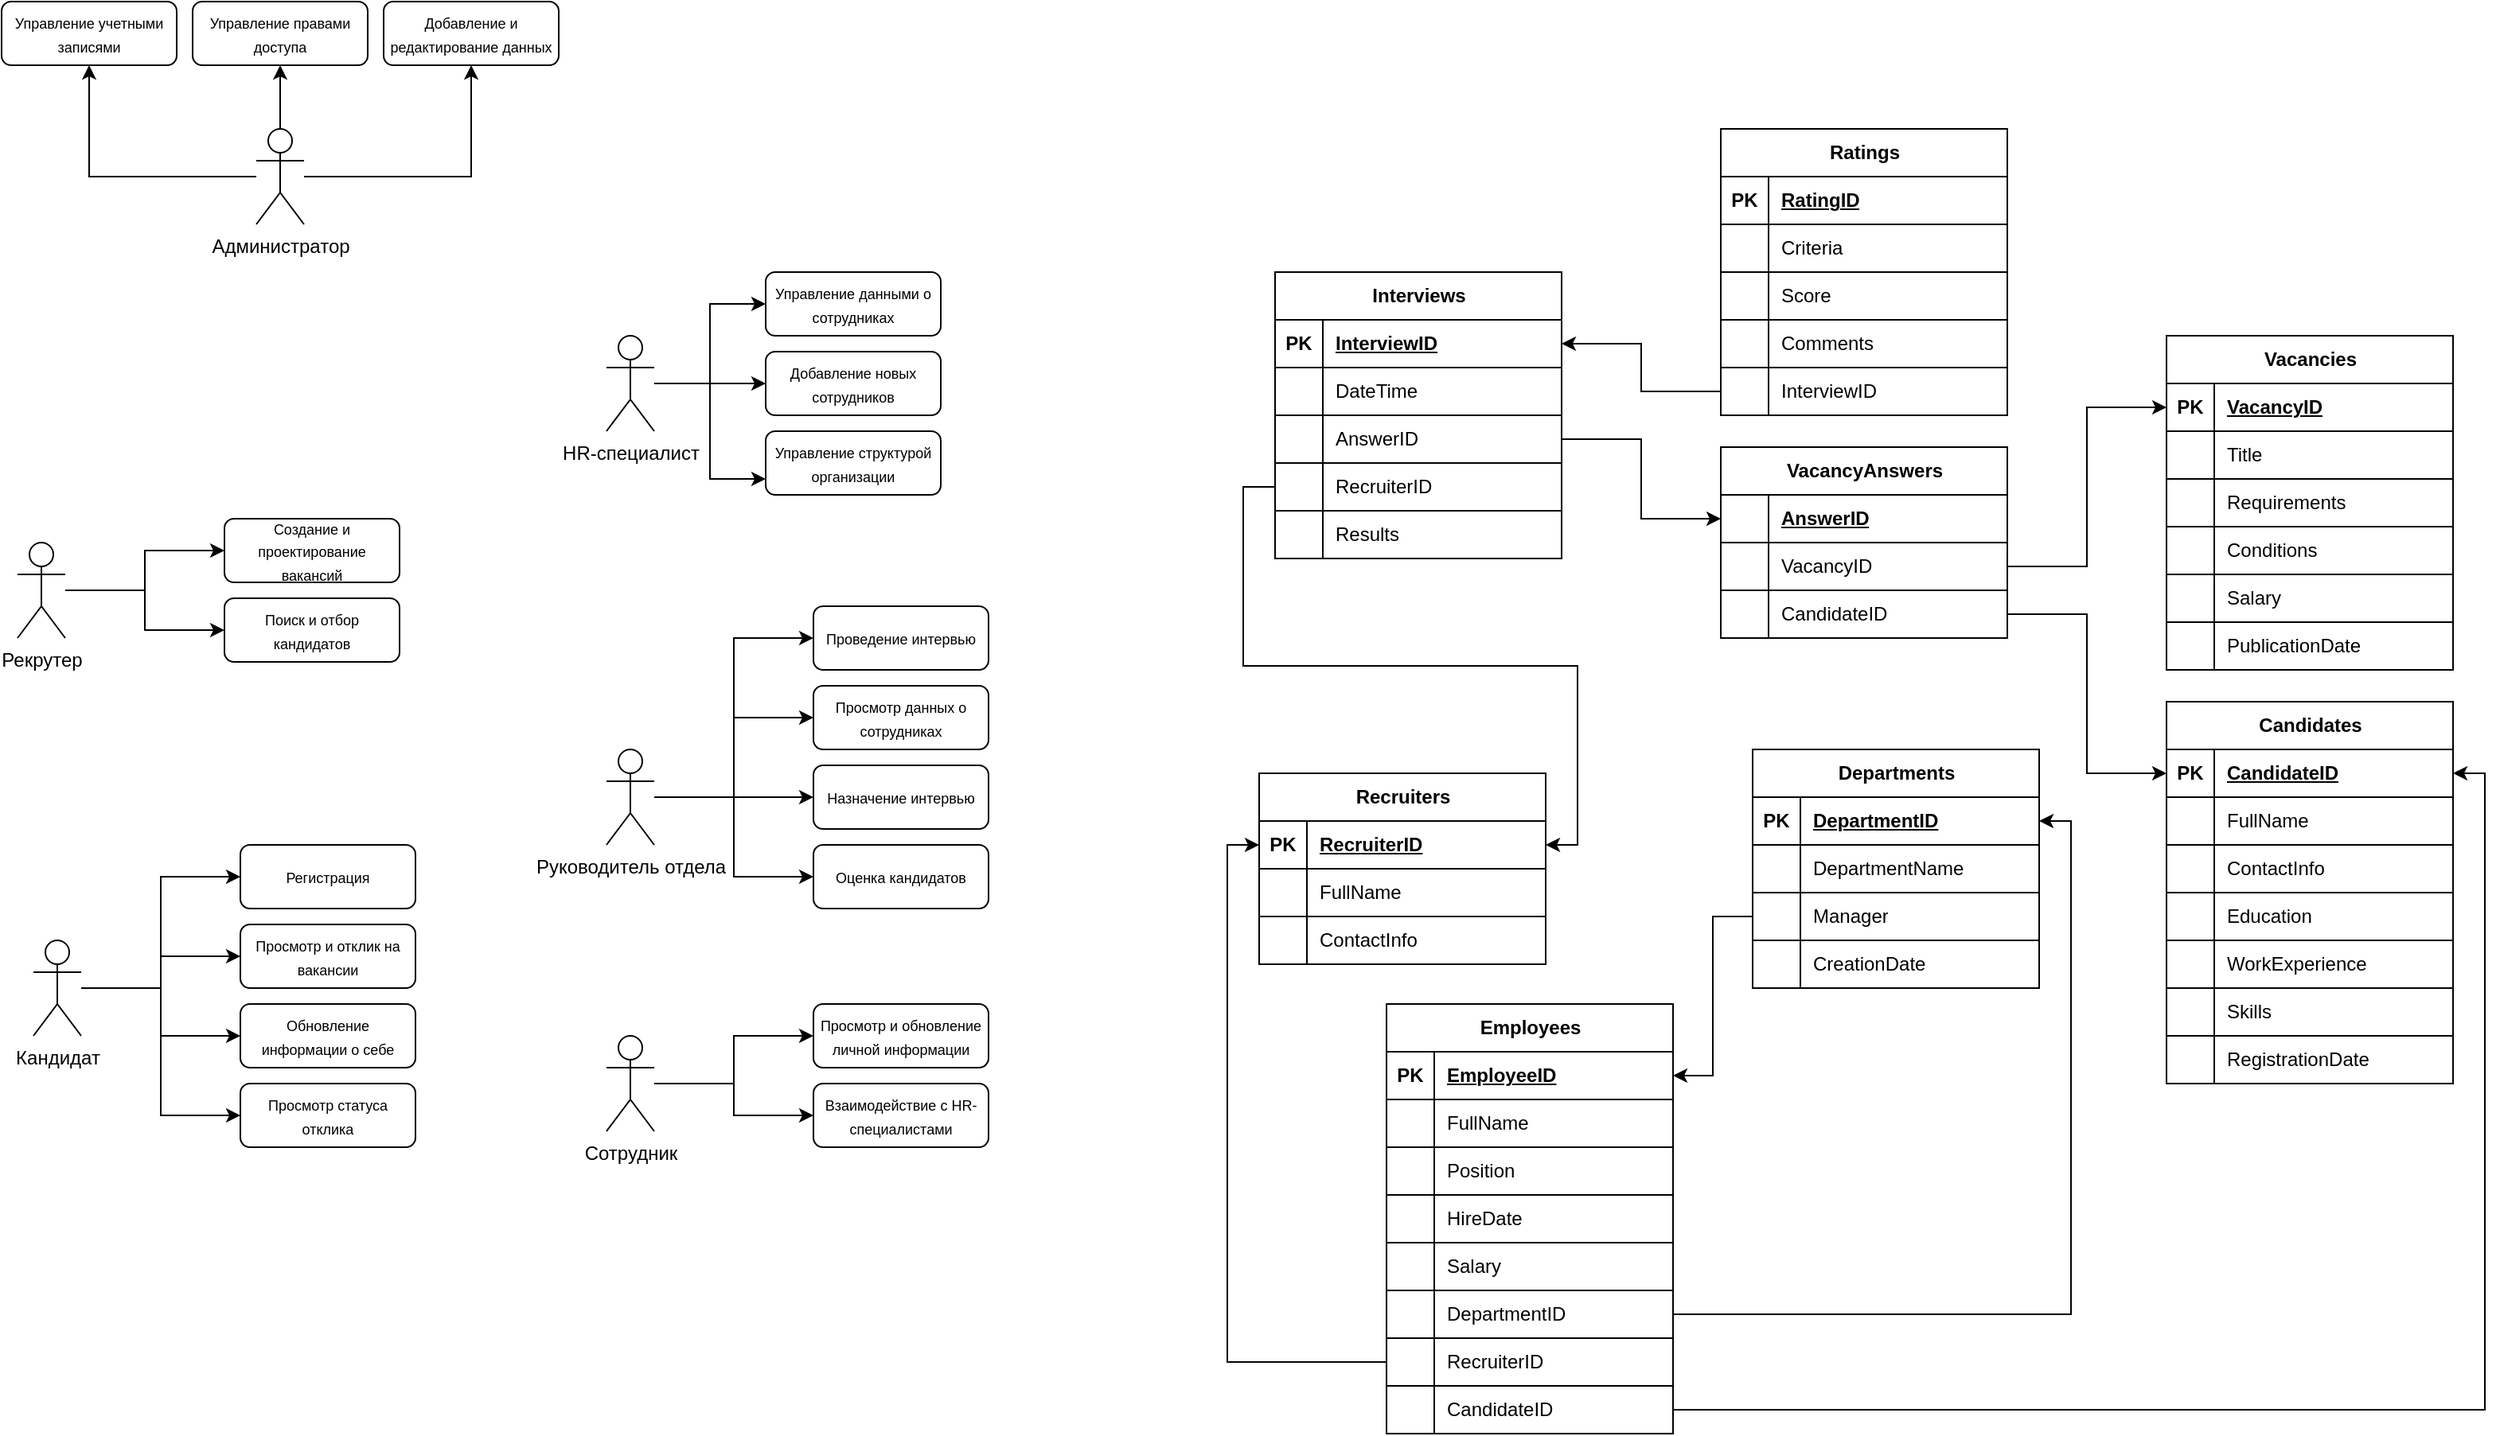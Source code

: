 <mxfile version="24.0.6" type="device">
  <diagram name="Страница — 1" id="c6N1uTCgqaRaTCJipBLY">
    <mxGraphModel dx="1272" dy="829" grid="1" gridSize="10" guides="1" tooltips="1" connect="1" arrows="1" fold="1" page="1" pageScale="1" pageWidth="827" pageHeight="1169" math="0" shadow="0">
      <root>
        <mxCell id="0" />
        <mxCell id="1" parent="0" />
        <mxCell id="n9dJwgggnHjphkqO6PLV-20" style="edgeStyle=orthogonalEdgeStyle;rounded=0;orthogonalLoop=1;jettySize=auto;html=1;entryX=0.5;entryY=1;entryDx=0;entryDy=0;" parent="1" source="n9dJwgggnHjphkqO6PLV-1" target="n9dJwgggnHjphkqO6PLV-4" edge="1">
          <mxGeometry relative="1" as="geometry" />
        </mxCell>
        <mxCell id="n9dJwgggnHjphkqO6PLV-21" style="edgeStyle=orthogonalEdgeStyle;rounded=0;orthogonalLoop=1;jettySize=auto;html=1;entryX=0.5;entryY=1;entryDx=0;entryDy=0;" parent="1" source="n9dJwgggnHjphkqO6PLV-1" target="n9dJwgggnHjphkqO6PLV-3" edge="1">
          <mxGeometry relative="1" as="geometry" />
        </mxCell>
        <mxCell id="n9dJwgggnHjphkqO6PLV-22" style="edgeStyle=orthogonalEdgeStyle;rounded=0;orthogonalLoop=1;jettySize=auto;html=1;entryX=0.5;entryY=1;entryDx=0;entryDy=0;" parent="1" source="n9dJwgggnHjphkqO6PLV-1" target="n9dJwgggnHjphkqO6PLV-2" edge="1">
          <mxGeometry relative="1" as="geometry" />
        </mxCell>
        <mxCell id="n9dJwgggnHjphkqO6PLV-1" value="Администратор" style="shape=umlActor;verticalLabelPosition=bottom;verticalAlign=top;html=1;outlineConnect=0;" parent="1" vertex="1">
          <mxGeometry x="240" y="130" width="30" height="60" as="geometry" />
        </mxCell>
        <mxCell id="n9dJwgggnHjphkqO6PLV-2" value="&lt;font style=&quot;font-size: 9px;&quot;&gt;Управление учетными записями&lt;/font&gt;" style="rounded=1;whiteSpace=wrap;html=1;" parent="1" vertex="1">
          <mxGeometry x="80" y="50" width="110" height="40" as="geometry" />
        </mxCell>
        <mxCell id="n9dJwgggnHjphkqO6PLV-3" value="&lt;font style=&quot;font-size: 9px;&quot;&gt;Управление правами доступа&lt;br&gt;&lt;/font&gt;" style="rounded=1;whiteSpace=wrap;html=1;" parent="1" vertex="1">
          <mxGeometry x="200" y="50" width="110" height="40" as="geometry" />
        </mxCell>
        <mxCell id="n9dJwgggnHjphkqO6PLV-4" value="&lt;font style=&quot;font-size: 9px;&quot;&gt;Добавление и редактирование данных&lt;br&gt;&lt;/font&gt;" style="rounded=1;whiteSpace=wrap;html=1;" parent="1" vertex="1">
          <mxGeometry x="320" y="50" width="110" height="40" as="geometry" />
        </mxCell>
        <mxCell id="n9dJwgggnHjphkqO6PLV-23" style="edgeStyle=orthogonalEdgeStyle;rounded=0;orthogonalLoop=1;jettySize=auto;html=1;entryX=0;entryY=0.5;entryDx=0;entryDy=0;" parent="1" source="n9dJwgggnHjphkqO6PLV-5" target="n9dJwgggnHjphkqO6PLV-6" edge="1">
          <mxGeometry relative="1" as="geometry" />
        </mxCell>
        <mxCell id="n9dJwgggnHjphkqO6PLV-24" style="edgeStyle=orthogonalEdgeStyle;rounded=0;orthogonalLoop=1;jettySize=auto;html=1;entryX=0;entryY=0.5;entryDx=0;entryDy=0;" parent="1" source="n9dJwgggnHjphkqO6PLV-5" target="n9dJwgggnHjphkqO6PLV-7" edge="1">
          <mxGeometry relative="1" as="geometry" />
        </mxCell>
        <mxCell id="n9dJwgggnHjphkqO6PLV-5" value="Рекрутер" style="shape=umlActor;verticalLabelPosition=bottom;verticalAlign=top;html=1;outlineConnect=0;" parent="1" vertex="1">
          <mxGeometry x="90" y="390" width="30" height="60" as="geometry" />
        </mxCell>
        <mxCell id="n9dJwgggnHjphkqO6PLV-6" value="&lt;font style=&quot;font-size: 9px;&quot;&gt;Создание и проектирование вакансий&lt;br&gt;&lt;/font&gt;" style="rounded=1;whiteSpace=wrap;html=1;" parent="1" vertex="1">
          <mxGeometry x="220" y="375" width="110" height="40" as="geometry" />
        </mxCell>
        <mxCell id="n9dJwgggnHjphkqO6PLV-7" value="&lt;font style=&quot;font-size: 9px;&quot;&gt;Поиск и отбор кандидатов&lt;br&gt;&lt;/font&gt;" style="rounded=1;whiteSpace=wrap;html=1;" parent="1" vertex="1">
          <mxGeometry x="220" y="425" width="110" height="40" as="geometry" />
        </mxCell>
        <mxCell id="n9dJwgggnHjphkqO6PLV-8" value="&lt;font style=&quot;font-size: 9px;&quot;&gt;Проведение интервью&lt;br&gt;&lt;/font&gt;" style="rounded=1;whiteSpace=wrap;html=1;" parent="1" vertex="1">
          <mxGeometry x="590" y="430" width="110" height="40" as="geometry" />
        </mxCell>
        <mxCell id="n9dJwgggnHjphkqO6PLV-28" style="edgeStyle=orthogonalEdgeStyle;rounded=0;orthogonalLoop=1;jettySize=auto;html=1;entryX=0;entryY=0.5;entryDx=0;entryDy=0;" parent="1" source="n9dJwgggnHjphkqO6PLV-10" target="n9dJwgggnHjphkqO6PLV-11" edge="1">
          <mxGeometry relative="1" as="geometry" />
        </mxCell>
        <mxCell id="n9dJwgggnHjphkqO6PLV-29" style="edgeStyle=orthogonalEdgeStyle;rounded=0;orthogonalLoop=1;jettySize=auto;html=1;entryX=0;entryY=0.5;entryDx=0;entryDy=0;" parent="1" source="n9dJwgggnHjphkqO6PLV-10" target="n9dJwgggnHjphkqO6PLV-12" edge="1">
          <mxGeometry relative="1" as="geometry" />
        </mxCell>
        <mxCell id="n9dJwgggnHjphkqO6PLV-30" style="edgeStyle=orthogonalEdgeStyle;rounded=0;orthogonalLoop=1;jettySize=auto;html=1;entryX=0;entryY=0.75;entryDx=0;entryDy=0;" parent="1" source="n9dJwgggnHjphkqO6PLV-10" target="n9dJwgggnHjphkqO6PLV-13" edge="1">
          <mxGeometry relative="1" as="geometry" />
        </mxCell>
        <mxCell id="n9dJwgggnHjphkqO6PLV-10" value="HR-специалист" style="shape=umlActor;verticalLabelPosition=bottom;verticalAlign=top;html=1;outlineConnect=0;" parent="1" vertex="1">
          <mxGeometry x="460" y="260" width="30" height="60" as="geometry" />
        </mxCell>
        <mxCell id="n9dJwgggnHjphkqO6PLV-11" value="&lt;font style=&quot;font-size: 9px;&quot;&gt;Управление данными о сотрудниках&lt;br&gt;&lt;/font&gt;" style="rounded=1;whiteSpace=wrap;html=1;" parent="1" vertex="1">
          <mxGeometry x="560" y="220" width="110" height="40" as="geometry" />
        </mxCell>
        <mxCell id="n9dJwgggnHjphkqO6PLV-12" value="&lt;font style=&quot;font-size: 9px;&quot;&gt;Добавление новых сотрудников&lt;br&gt;&lt;/font&gt;" style="rounded=1;whiteSpace=wrap;html=1;" parent="1" vertex="1">
          <mxGeometry x="560" y="270" width="110" height="40" as="geometry" />
        </mxCell>
        <mxCell id="n9dJwgggnHjphkqO6PLV-13" value="&lt;font style=&quot;font-size: 9px;&quot;&gt;Управление структурой организации&lt;br&gt;&lt;/font&gt;" style="rounded=1;whiteSpace=wrap;html=1;" parent="1" vertex="1">
          <mxGeometry x="560" y="320" width="110" height="40" as="geometry" />
        </mxCell>
        <mxCell id="n9dJwgggnHjphkqO6PLV-31" style="edgeStyle=orthogonalEdgeStyle;rounded=0;orthogonalLoop=1;jettySize=auto;html=1;entryX=0;entryY=0.5;entryDx=0;entryDy=0;" parent="1" source="n9dJwgggnHjphkqO6PLV-14" target="n9dJwgggnHjphkqO6PLV-15" edge="1">
          <mxGeometry relative="1" as="geometry" />
        </mxCell>
        <mxCell id="n9dJwgggnHjphkqO6PLV-32" style="edgeStyle=orthogonalEdgeStyle;rounded=0;orthogonalLoop=1;jettySize=auto;html=1;entryX=0;entryY=0.5;entryDx=0;entryDy=0;" parent="1" source="n9dJwgggnHjphkqO6PLV-14" target="n9dJwgggnHjphkqO6PLV-16" edge="1">
          <mxGeometry relative="1" as="geometry" />
        </mxCell>
        <mxCell id="n9dJwgggnHjphkqO6PLV-33" style="edgeStyle=orthogonalEdgeStyle;rounded=0;orthogonalLoop=1;jettySize=auto;html=1;entryX=0;entryY=0.5;entryDx=0;entryDy=0;" parent="1" source="n9dJwgggnHjphkqO6PLV-14" target="n9dJwgggnHjphkqO6PLV-17" edge="1">
          <mxGeometry relative="1" as="geometry" />
        </mxCell>
        <mxCell id="GIBGvZELgqB5rZEmT4jL-47" style="edgeStyle=orthogonalEdgeStyle;rounded=0;orthogonalLoop=1;jettySize=auto;html=1;entryX=0;entryY=0.5;entryDx=0;entryDy=0;" parent="1" source="n9dJwgggnHjphkqO6PLV-14" target="n9dJwgggnHjphkqO6PLV-8" edge="1">
          <mxGeometry relative="1" as="geometry" />
        </mxCell>
        <mxCell id="n9dJwgggnHjphkqO6PLV-14" value="Руководитель отдела" style="shape=umlActor;verticalLabelPosition=bottom;verticalAlign=top;html=1;outlineConnect=0;" parent="1" vertex="1">
          <mxGeometry x="460" y="520" width="30" height="60" as="geometry" />
        </mxCell>
        <mxCell id="n9dJwgggnHjphkqO6PLV-15" value="&lt;font style=&quot;font-size: 9px;&quot;&gt;Просмотр данных о сотрудниках&lt;br&gt;&lt;/font&gt;" style="rounded=1;whiteSpace=wrap;html=1;" parent="1" vertex="1">
          <mxGeometry x="590" y="480" width="110" height="40" as="geometry" />
        </mxCell>
        <mxCell id="n9dJwgggnHjphkqO6PLV-16" value="&lt;font style=&quot;font-size: 9px;&quot;&gt;Назначение интервью&lt;br&gt;&lt;/font&gt;" style="rounded=1;whiteSpace=wrap;html=1;" parent="1" vertex="1">
          <mxGeometry x="590" y="530" width="110" height="40" as="geometry" />
        </mxCell>
        <mxCell id="n9dJwgggnHjphkqO6PLV-17" value="&lt;font style=&quot;font-size: 9px;&quot;&gt;Оценка кандидатов&lt;br&gt;&lt;/font&gt;" style="rounded=1;whiteSpace=wrap;html=1;" parent="1" vertex="1">
          <mxGeometry x="590" y="580" width="110" height="40" as="geometry" />
        </mxCell>
        <mxCell id="n9dJwgggnHjphkqO6PLV-57" value="Candidates" style="shape=table;startSize=30;container=1;collapsible=1;childLayout=tableLayout;fixedRows=1;rowLines=1;fontStyle=1;align=center;resizeLast=1;html=1;" parent="1" vertex="1">
          <mxGeometry x="1440" y="490" width="180" height="240" as="geometry">
            <mxRectangle x="185" y="660" width="110" height="30" as="alternateBounds" />
          </mxGeometry>
        </mxCell>
        <mxCell id="n9dJwgggnHjphkqO6PLV-58" value="" style="shape=tableRow;horizontal=0;startSize=0;swimlaneHead=0;swimlaneBody=0;fillColor=none;collapsible=0;dropTarget=0;points=[[0,0.5],[1,0.5]];portConstraint=eastwest;top=0;left=0;right=0;bottom=1;" parent="n9dJwgggnHjphkqO6PLV-57" vertex="1">
          <mxGeometry y="30" width="180" height="30" as="geometry" />
        </mxCell>
        <mxCell id="n9dJwgggnHjphkqO6PLV-59" value="PK" style="shape=partialRectangle;connectable=0;fillColor=none;top=0;left=0;bottom=0;right=0;fontStyle=1;overflow=hidden;whiteSpace=wrap;html=1;" parent="n9dJwgggnHjphkqO6PLV-58" vertex="1">
          <mxGeometry width="30" height="30" as="geometry">
            <mxRectangle width="30" height="30" as="alternateBounds" />
          </mxGeometry>
        </mxCell>
        <mxCell id="n9dJwgggnHjphkqO6PLV-60" value="CandidateID" style="shape=partialRectangle;connectable=0;fillColor=none;top=0;left=0;bottom=0;right=0;align=left;spacingLeft=6;fontStyle=5;overflow=hidden;whiteSpace=wrap;html=1;" parent="n9dJwgggnHjphkqO6PLV-58" vertex="1">
          <mxGeometry x="30" width="150" height="30" as="geometry">
            <mxRectangle width="150" height="30" as="alternateBounds" />
          </mxGeometry>
        </mxCell>
        <mxCell id="n9dJwgggnHjphkqO6PLV-61" value="" style="shape=tableRow;horizontal=0;startSize=0;swimlaneHead=0;swimlaneBody=0;fillColor=none;collapsible=0;dropTarget=0;points=[[0,0.5],[1,0.5]];portConstraint=eastwest;top=0;left=0;right=0;bottom=0;" parent="n9dJwgggnHjphkqO6PLV-57" vertex="1">
          <mxGeometry y="60" width="180" height="30" as="geometry" />
        </mxCell>
        <mxCell id="n9dJwgggnHjphkqO6PLV-62" value="" style="shape=partialRectangle;connectable=0;fillColor=none;top=0;left=0;bottom=0;right=0;editable=1;overflow=hidden;whiteSpace=wrap;html=1;" parent="n9dJwgggnHjphkqO6PLV-61" vertex="1">
          <mxGeometry width="30" height="30" as="geometry">
            <mxRectangle width="30" height="30" as="alternateBounds" />
          </mxGeometry>
        </mxCell>
        <mxCell id="n9dJwgggnHjphkqO6PLV-63" value="FullName" style="shape=partialRectangle;connectable=0;fillColor=none;top=0;left=0;bottom=0;right=0;align=left;spacingLeft=6;overflow=hidden;whiteSpace=wrap;html=1;" parent="n9dJwgggnHjphkqO6PLV-61" vertex="1">
          <mxGeometry x="30" width="150" height="30" as="geometry">
            <mxRectangle width="150" height="30" as="alternateBounds" />
          </mxGeometry>
        </mxCell>
        <mxCell id="n9dJwgggnHjphkqO6PLV-64" value="" style="shape=tableRow;horizontal=0;startSize=0;swimlaneHead=0;swimlaneBody=0;fillColor=none;collapsible=0;dropTarget=0;points=[[0,0.5],[1,0.5]];portConstraint=eastwest;top=0;left=0;right=0;bottom=0;" parent="n9dJwgggnHjphkqO6PLV-57" vertex="1">
          <mxGeometry y="90" width="180" height="30" as="geometry" />
        </mxCell>
        <mxCell id="n9dJwgggnHjphkqO6PLV-65" value="" style="shape=partialRectangle;connectable=0;fillColor=none;top=0;left=0;bottom=0;right=0;editable=1;overflow=hidden;whiteSpace=wrap;html=1;" parent="n9dJwgggnHjphkqO6PLV-64" vertex="1">
          <mxGeometry width="30" height="30" as="geometry">
            <mxRectangle width="30" height="30" as="alternateBounds" />
          </mxGeometry>
        </mxCell>
        <mxCell id="n9dJwgggnHjphkqO6PLV-66" value="ContactInfo" style="shape=partialRectangle;connectable=0;fillColor=none;top=0;left=0;bottom=0;right=0;align=left;spacingLeft=6;overflow=hidden;whiteSpace=wrap;html=1;" parent="n9dJwgggnHjphkqO6PLV-64" vertex="1">
          <mxGeometry x="30" width="150" height="30" as="geometry">
            <mxRectangle width="150" height="30" as="alternateBounds" />
          </mxGeometry>
        </mxCell>
        <mxCell id="n9dJwgggnHjphkqO6PLV-67" value="" style="shape=tableRow;horizontal=0;startSize=0;swimlaneHead=0;swimlaneBody=0;fillColor=none;collapsible=0;dropTarget=0;points=[[0,0.5],[1,0.5]];portConstraint=eastwest;top=0;left=0;right=0;bottom=0;" parent="n9dJwgggnHjphkqO6PLV-57" vertex="1">
          <mxGeometry y="120" width="180" height="30" as="geometry" />
        </mxCell>
        <mxCell id="n9dJwgggnHjphkqO6PLV-68" value="" style="shape=partialRectangle;connectable=0;fillColor=none;top=0;left=0;bottom=0;right=0;editable=1;overflow=hidden;whiteSpace=wrap;html=1;" parent="n9dJwgggnHjphkqO6PLV-67" vertex="1">
          <mxGeometry width="30" height="30" as="geometry">
            <mxRectangle width="30" height="30" as="alternateBounds" />
          </mxGeometry>
        </mxCell>
        <mxCell id="n9dJwgggnHjphkqO6PLV-69" value="Education" style="shape=partialRectangle;connectable=0;fillColor=none;top=0;left=0;bottom=0;right=0;align=left;spacingLeft=6;overflow=hidden;whiteSpace=wrap;html=1;" parent="n9dJwgggnHjphkqO6PLV-67" vertex="1">
          <mxGeometry x="30" width="150" height="30" as="geometry">
            <mxRectangle width="150" height="30" as="alternateBounds" />
          </mxGeometry>
        </mxCell>
        <mxCell id="n9dJwgggnHjphkqO6PLV-70" value="" style="shape=tableRow;horizontal=0;startSize=0;swimlaneHead=0;swimlaneBody=0;fillColor=none;collapsible=0;dropTarget=0;points=[[0,0.5],[1,0.5]];portConstraint=eastwest;top=0;left=0;right=0;bottom=0;" parent="n9dJwgggnHjphkqO6PLV-57" vertex="1">
          <mxGeometry y="150" width="180" height="30" as="geometry" />
        </mxCell>
        <mxCell id="n9dJwgggnHjphkqO6PLV-71" value="" style="shape=partialRectangle;connectable=0;fillColor=none;top=0;left=0;bottom=0;right=0;editable=1;overflow=hidden;whiteSpace=wrap;html=1;" parent="n9dJwgggnHjphkqO6PLV-70" vertex="1">
          <mxGeometry width="30" height="30" as="geometry">
            <mxRectangle width="30" height="30" as="alternateBounds" />
          </mxGeometry>
        </mxCell>
        <mxCell id="n9dJwgggnHjphkqO6PLV-72" value="WorkExperience" style="shape=partialRectangle;connectable=0;fillColor=none;top=0;left=0;bottom=0;right=0;align=left;spacingLeft=6;overflow=hidden;whiteSpace=wrap;html=1;" parent="n9dJwgggnHjphkqO6PLV-70" vertex="1">
          <mxGeometry x="30" width="150" height="30" as="geometry">
            <mxRectangle width="150" height="30" as="alternateBounds" />
          </mxGeometry>
        </mxCell>
        <mxCell id="n9dJwgggnHjphkqO6PLV-204" value="" style="shape=tableRow;horizontal=0;startSize=0;swimlaneHead=0;swimlaneBody=0;fillColor=none;collapsible=0;dropTarget=0;points=[[0,0.5],[1,0.5]];portConstraint=eastwest;top=0;left=0;right=0;bottom=0;" parent="n9dJwgggnHjphkqO6PLV-57" vertex="1">
          <mxGeometry y="180" width="180" height="30" as="geometry" />
        </mxCell>
        <mxCell id="n9dJwgggnHjphkqO6PLV-205" value="" style="shape=partialRectangle;connectable=0;fillColor=none;top=0;left=0;bottom=0;right=0;editable=1;overflow=hidden;whiteSpace=wrap;html=1;" parent="n9dJwgggnHjphkqO6PLV-204" vertex="1">
          <mxGeometry width="30" height="30" as="geometry">
            <mxRectangle width="30" height="30" as="alternateBounds" />
          </mxGeometry>
        </mxCell>
        <mxCell id="n9dJwgggnHjphkqO6PLV-206" value="Skills" style="shape=partialRectangle;connectable=0;fillColor=none;top=0;left=0;bottom=0;right=0;align=left;spacingLeft=6;overflow=hidden;whiteSpace=wrap;html=1;" parent="n9dJwgggnHjphkqO6PLV-204" vertex="1">
          <mxGeometry x="30" width="150" height="30" as="geometry">
            <mxRectangle width="150" height="30" as="alternateBounds" />
          </mxGeometry>
        </mxCell>
        <mxCell id="n9dJwgggnHjphkqO6PLV-73" value="" style="shape=tableRow;horizontal=0;startSize=0;swimlaneHead=0;swimlaneBody=0;fillColor=none;collapsible=0;dropTarget=0;points=[[0,0.5],[1,0.5]];portConstraint=eastwest;top=0;left=0;right=0;bottom=0;" parent="n9dJwgggnHjphkqO6PLV-57" vertex="1">
          <mxGeometry y="210" width="180" height="30" as="geometry" />
        </mxCell>
        <mxCell id="n9dJwgggnHjphkqO6PLV-74" value="" style="shape=partialRectangle;connectable=0;fillColor=none;top=0;left=0;bottom=0;right=0;editable=1;overflow=hidden;whiteSpace=wrap;html=1;" parent="n9dJwgggnHjphkqO6PLV-73" vertex="1">
          <mxGeometry width="30" height="30" as="geometry">
            <mxRectangle width="30" height="30" as="alternateBounds" />
          </mxGeometry>
        </mxCell>
        <mxCell id="n9dJwgggnHjphkqO6PLV-75" value="RegistrationDate" style="shape=partialRectangle;connectable=0;fillColor=none;top=0;left=0;bottom=0;right=0;align=left;spacingLeft=6;overflow=hidden;whiteSpace=wrap;html=1;" parent="n9dJwgggnHjphkqO6PLV-73" vertex="1">
          <mxGeometry x="30" width="150" height="30" as="geometry">
            <mxRectangle width="150" height="30" as="alternateBounds" />
          </mxGeometry>
        </mxCell>
        <mxCell id="n9dJwgggnHjphkqO6PLV-82" value="Vacancies" style="shape=table;startSize=30;container=1;collapsible=1;childLayout=tableLayout;fixedRows=1;rowLines=1;fontStyle=1;align=center;resizeLast=1;html=1;" parent="1" vertex="1">
          <mxGeometry x="1440" y="260" width="180" height="210" as="geometry">
            <mxRectangle x="185" y="660" width="110" height="30" as="alternateBounds" />
          </mxGeometry>
        </mxCell>
        <mxCell id="n9dJwgggnHjphkqO6PLV-83" value="" style="shape=tableRow;horizontal=0;startSize=0;swimlaneHead=0;swimlaneBody=0;fillColor=none;collapsible=0;dropTarget=0;points=[[0,0.5],[1,0.5]];portConstraint=eastwest;top=0;left=0;right=0;bottom=1;" parent="n9dJwgggnHjphkqO6PLV-82" vertex="1">
          <mxGeometry y="30" width="180" height="30" as="geometry" />
        </mxCell>
        <mxCell id="n9dJwgggnHjphkqO6PLV-84" value="PK" style="shape=partialRectangle;connectable=0;fillColor=none;top=0;left=0;bottom=0;right=0;fontStyle=1;overflow=hidden;whiteSpace=wrap;html=1;" parent="n9dJwgggnHjphkqO6PLV-83" vertex="1">
          <mxGeometry width="30" height="30" as="geometry">
            <mxRectangle width="30" height="30" as="alternateBounds" />
          </mxGeometry>
        </mxCell>
        <mxCell id="n9dJwgggnHjphkqO6PLV-85" value="VacancyID" style="shape=partialRectangle;connectable=0;fillColor=none;top=0;left=0;bottom=0;right=0;align=left;spacingLeft=6;fontStyle=5;overflow=hidden;whiteSpace=wrap;html=1;" parent="n9dJwgggnHjphkqO6PLV-83" vertex="1">
          <mxGeometry x="30" width="150" height="30" as="geometry">
            <mxRectangle width="150" height="30" as="alternateBounds" />
          </mxGeometry>
        </mxCell>
        <mxCell id="n9dJwgggnHjphkqO6PLV-86" value="" style="shape=tableRow;horizontal=0;startSize=0;swimlaneHead=0;swimlaneBody=0;fillColor=none;collapsible=0;dropTarget=0;points=[[0,0.5],[1,0.5]];portConstraint=eastwest;top=0;left=0;right=0;bottom=0;" parent="n9dJwgggnHjphkqO6PLV-82" vertex="1">
          <mxGeometry y="60" width="180" height="30" as="geometry" />
        </mxCell>
        <mxCell id="n9dJwgggnHjphkqO6PLV-87" value="" style="shape=partialRectangle;connectable=0;fillColor=none;top=0;left=0;bottom=0;right=0;editable=1;overflow=hidden;whiteSpace=wrap;html=1;" parent="n9dJwgggnHjphkqO6PLV-86" vertex="1">
          <mxGeometry width="30" height="30" as="geometry">
            <mxRectangle width="30" height="30" as="alternateBounds" />
          </mxGeometry>
        </mxCell>
        <mxCell id="n9dJwgggnHjphkqO6PLV-88" value="Title" style="shape=partialRectangle;connectable=0;fillColor=none;top=0;left=0;bottom=0;right=0;align=left;spacingLeft=6;overflow=hidden;whiteSpace=wrap;html=1;" parent="n9dJwgggnHjphkqO6PLV-86" vertex="1">
          <mxGeometry x="30" width="150" height="30" as="geometry">
            <mxRectangle width="150" height="30" as="alternateBounds" />
          </mxGeometry>
        </mxCell>
        <mxCell id="n9dJwgggnHjphkqO6PLV-89" value="" style="shape=tableRow;horizontal=0;startSize=0;swimlaneHead=0;swimlaneBody=0;fillColor=none;collapsible=0;dropTarget=0;points=[[0,0.5],[1,0.5]];portConstraint=eastwest;top=0;left=0;right=0;bottom=0;" parent="n9dJwgggnHjphkqO6PLV-82" vertex="1">
          <mxGeometry y="90" width="180" height="30" as="geometry" />
        </mxCell>
        <mxCell id="n9dJwgggnHjphkqO6PLV-90" value="" style="shape=partialRectangle;connectable=0;fillColor=none;top=0;left=0;bottom=0;right=0;editable=1;overflow=hidden;whiteSpace=wrap;html=1;" parent="n9dJwgggnHjphkqO6PLV-89" vertex="1">
          <mxGeometry width="30" height="30" as="geometry">
            <mxRectangle width="30" height="30" as="alternateBounds" />
          </mxGeometry>
        </mxCell>
        <mxCell id="n9dJwgggnHjphkqO6PLV-91" value="Requirements" style="shape=partialRectangle;connectable=0;fillColor=none;top=0;left=0;bottom=0;right=0;align=left;spacingLeft=6;overflow=hidden;whiteSpace=wrap;html=1;" parent="n9dJwgggnHjphkqO6PLV-89" vertex="1">
          <mxGeometry x="30" width="150" height="30" as="geometry">
            <mxRectangle width="150" height="30" as="alternateBounds" />
          </mxGeometry>
        </mxCell>
        <mxCell id="n9dJwgggnHjphkqO6PLV-92" value="" style="shape=tableRow;horizontal=0;startSize=0;swimlaneHead=0;swimlaneBody=0;fillColor=none;collapsible=0;dropTarget=0;points=[[0,0.5],[1,0.5]];portConstraint=eastwest;top=0;left=0;right=0;bottom=0;" parent="n9dJwgggnHjphkqO6PLV-82" vertex="1">
          <mxGeometry y="120" width="180" height="30" as="geometry" />
        </mxCell>
        <mxCell id="n9dJwgggnHjphkqO6PLV-93" value="" style="shape=partialRectangle;connectable=0;fillColor=none;top=0;left=0;bottom=0;right=0;editable=1;overflow=hidden;whiteSpace=wrap;html=1;" parent="n9dJwgggnHjphkqO6PLV-92" vertex="1">
          <mxGeometry width="30" height="30" as="geometry">
            <mxRectangle width="30" height="30" as="alternateBounds" />
          </mxGeometry>
        </mxCell>
        <mxCell id="n9dJwgggnHjphkqO6PLV-94" value="Conditions" style="shape=partialRectangle;connectable=0;fillColor=none;top=0;left=0;bottom=0;right=0;align=left;spacingLeft=6;overflow=hidden;whiteSpace=wrap;html=1;" parent="n9dJwgggnHjphkqO6PLV-92" vertex="1">
          <mxGeometry x="30" width="150" height="30" as="geometry">
            <mxRectangle width="150" height="30" as="alternateBounds" />
          </mxGeometry>
        </mxCell>
        <mxCell id="n9dJwgggnHjphkqO6PLV-95" value="" style="shape=tableRow;horizontal=0;startSize=0;swimlaneHead=0;swimlaneBody=0;fillColor=none;collapsible=0;dropTarget=0;points=[[0,0.5],[1,0.5]];portConstraint=eastwest;top=0;left=0;right=0;bottom=0;" parent="n9dJwgggnHjphkqO6PLV-82" vertex="1">
          <mxGeometry y="150" width="180" height="30" as="geometry" />
        </mxCell>
        <mxCell id="n9dJwgggnHjphkqO6PLV-96" value="" style="shape=partialRectangle;connectable=0;fillColor=none;top=0;left=0;bottom=0;right=0;editable=1;overflow=hidden;whiteSpace=wrap;html=1;" parent="n9dJwgggnHjphkqO6PLV-95" vertex="1">
          <mxGeometry width="30" height="30" as="geometry">
            <mxRectangle width="30" height="30" as="alternateBounds" />
          </mxGeometry>
        </mxCell>
        <mxCell id="n9dJwgggnHjphkqO6PLV-97" value="Salary" style="shape=partialRectangle;connectable=0;fillColor=none;top=0;left=0;bottom=0;right=0;align=left;spacingLeft=6;overflow=hidden;whiteSpace=wrap;html=1;" parent="n9dJwgggnHjphkqO6PLV-95" vertex="1">
          <mxGeometry x="30" width="150" height="30" as="geometry">
            <mxRectangle width="150" height="30" as="alternateBounds" />
          </mxGeometry>
        </mxCell>
        <mxCell id="n9dJwgggnHjphkqO6PLV-98" value="" style="shape=tableRow;horizontal=0;startSize=0;swimlaneHead=0;swimlaneBody=0;fillColor=none;collapsible=0;dropTarget=0;points=[[0,0.5],[1,0.5]];portConstraint=eastwest;top=0;left=0;right=0;bottom=0;" parent="n9dJwgggnHjphkqO6PLV-82" vertex="1">
          <mxGeometry y="180" width="180" height="30" as="geometry" />
        </mxCell>
        <mxCell id="n9dJwgggnHjphkqO6PLV-99" value="" style="shape=partialRectangle;connectable=0;fillColor=none;top=0;left=0;bottom=0;right=0;editable=1;overflow=hidden;whiteSpace=wrap;html=1;" parent="n9dJwgggnHjphkqO6PLV-98" vertex="1">
          <mxGeometry width="30" height="30" as="geometry">
            <mxRectangle width="30" height="30" as="alternateBounds" />
          </mxGeometry>
        </mxCell>
        <mxCell id="n9dJwgggnHjphkqO6PLV-100" value="PublicationDate" style="shape=partialRectangle;connectable=0;fillColor=none;top=0;left=0;bottom=0;right=0;align=left;spacingLeft=6;overflow=hidden;whiteSpace=wrap;html=1;" parent="n9dJwgggnHjphkqO6PLV-98" vertex="1">
          <mxGeometry x="30" width="150" height="30" as="geometry">
            <mxRectangle width="150" height="30" as="alternateBounds" />
          </mxGeometry>
        </mxCell>
        <mxCell id="n9dJwgggnHjphkqO6PLV-101" value="Employees" style="shape=table;startSize=30;container=1;collapsible=1;childLayout=tableLayout;fixedRows=1;rowLines=1;fontStyle=1;align=center;resizeLast=1;html=1;" parent="1" vertex="1">
          <mxGeometry x="950" y="680" width="180" height="270" as="geometry">
            <mxRectangle x="185" y="660" width="110" height="30" as="alternateBounds" />
          </mxGeometry>
        </mxCell>
        <mxCell id="n9dJwgggnHjphkqO6PLV-102" value="" style="shape=tableRow;horizontal=0;startSize=0;swimlaneHead=0;swimlaneBody=0;fillColor=none;collapsible=0;dropTarget=0;points=[[0,0.5],[1,0.5]];portConstraint=eastwest;top=0;left=0;right=0;bottom=1;" parent="n9dJwgggnHjphkqO6PLV-101" vertex="1">
          <mxGeometry y="30" width="180" height="30" as="geometry" />
        </mxCell>
        <mxCell id="n9dJwgggnHjphkqO6PLV-103" value="PK" style="shape=partialRectangle;connectable=0;fillColor=none;top=0;left=0;bottom=0;right=0;fontStyle=1;overflow=hidden;whiteSpace=wrap;html=1;" parent="n9dJwgggnHjphkqO6PLV-102" vertex="1">
          <mxGeometry width="30" height="30" as="geometry">
            <mxRectangle width="30" height="30" as="alternateBounds" />
          </mxGeometry>
        </mxCell>
        <mxCell id="n9dJwgggnHjphkqO6PLV-104" value="EmployeeID" style="shape=partialRectangle;connectable=0;fillColor=none;top=0;left=0;bottom=0;right=0;align=left;spacingLeft=6;fontStyle=5;overflow=hidden;whiteSpace=wrap;html=1;" parent="n9dJwgggnHjphkqO6PLV-102" vertex="1">
          <mxGeometry x="30" width="150" height="30" as="geometry">
            <mxRectangle width="150" height="30" as="alternateBounds" />
          </mxGeometry>
        </mxCell>
        <mxCell id="n9dJwgggnHjphkqO6PLV-105" value="" style="shape=tableRow;horizontal=0;startSize=0;swimlaneHead=0;swimlaneBody=0;fillColor=none;collapsible=0;dropTarget=0;points=[[0,0.5],[1,0.5]];portConstraint=eastwest;top=0;left=0;right=0;bottom=0;" parent="n9dJwgggnHjphkqO6PLV-101" vertex="1">
          <mxGeometry y="60" width="180" height="30" as="geometry" />
        </mxCell>
        <mxCell id="n9dJwgggnHjphkqO6PLV-106" value="" style="shape=partialRectangle;connectable=0;fillColor=none;top=0;left=0;bottom=0;right=0;editable=1;overflow=hidden;whiteSpace=wrap;html=1;" parent="n9dJwgggnHjphkqO6PLV-105" vertex="1">
          <mxGeometry width="30" height="30" as="geometry">
            <mxRectangle width="30" height="30" as="alternateBounds" />
          </mxGeometry>
        </mxCell>
        <mxCell id="n9dJwgggnHjphkqO6PLV-107" value="FullName" style="shape=partialRectangle;connectable=0;fillColor=none;top=0;left=0;bottom=0;right=0;align=left;spacingLeft=6;overflow=hidden;whiteSpace=wrap;html=1;" parent="n9dJwgggnHjphkqO6PLV-105" vertex="1">
          <mxGeometry x="30" width="150" height="30" as="geometry">
            <mxRectangle width="150" height="30" as="alternateBounds" />
          </mxGeometry>
        </mxCell>
        <mxCell id="n9dJwgggnHjphkqO6PLV-108" value="" style="shape=tableRow;horizontal=0;startSize=0;swimlaneHead=0;swimlaneBody=0;fillColor=none;collapsible=0;dropTarget=0;points=[[0,0.5],[1,0.5]];portConstraint=eastwest;top=0;left=0;right=0;bottom=0;" parent="n9dJwgggnHjphkqO6PLV-101" vertex="1">
          <mxGeometry y="90" width="180" height="30" as="geometry" />
        </mxCell>
        <mxCell id="n9dJwgggnHjphkqO6PLV-109" value="" style="shape=partialRectangle;connectable=0;fillColor=none;top=0;left=0;bottom=0;right=0;editable=1;overflow=hidden;whiteSpace=wrap;html=1;" parent="n9dJwgggnHjphkqO6PLV-108" vertex="1">
          <mxGeometry width="30" height="30" as="geometry">
            <mxRectangle width="30" height="30" as="alternateBounds" />
          </mxGeometry>
        </mxCell>
        <mxCell id="n9dJwgggnHjphkqO6PLV-110" value="Position" style="shape=partialRectangle;connectable=0;fillColor=none;top=0;left=0;bottom=0;right=0;align=left;spacingLeft=6;overflow=hidden;whiteSpace=wrap;html=1;" parent="n9dJwgggnHjphkqO6PLV-108" vertex="1">
          <mxGeometry x="30" width="150" height="30" as="geometry">
            <mxRectangle width="150" height="30" as="alternateBounds" />
          </mxGeometry>
        </mxCell>
        <mxCell id="n9dJwgggnHjphkqO6PLV-111" value="" style="shape=tableRow;horizontal=0;startSize=0;swimlaneHead=0;swimlaneBody=0;fillColor=none;collapsible=0;dropTarget=0;points=[[0,0.5],[1,0.5]];portConstraint=eastwest;top=0;left=0;right=0;bottom=0;" parent="n9dJwgggnHjphkqO6PLV-101" vertex="1">
          <mxGeometry y="120" width="180" height="30" as="geometry" />
        </mxCell>
        <mxCell id="n9dJwgggnHjphkqO6PLV-112" value="" style="shape=partialRectangle;connectable=0;fillColor=none;top=0;left=0;bottom=0;right=0;editable=1;overflow=hidden;whiteSpace=wrap;html=1;" parent="n9dJwgggnHjphkqO6PLV-111" vertex="1">
          <mxGeometry width="30" height="30" as="geometry">
            <mxRectangle width="30" height="30" as="alternateBounds" />
          </mxGeometry>
        </mxCell>
        <mxCell id="n9dJwgggnHjphkqO6PLV-113" value="HireDate" style="shape=partialRectangle;connectable=0;fillColor=none;top=0;left=0;bottom=0;right=0;align=left;spacingLeft=6;overflow=hidden;whiteSpace=wrap;html=1;" parent="n9dJwgggnHjphkqO6PLV-111" vertex="1">
          <mxGeometry x="30" width="150" height="30" as="geometry">
            <mxRectangle width="150" height="30" as="alternateBounds" />
          </mxGeometry>
        </mxCell>
        <mxCell id="n9dJwgggnHjphkqO6PLV-114" value="" style="shape=tableRow;horizontal=0;startSize=0;swimlaneHead=0;swimlaneBody=0;fillColor=none;collapsible=0;dropTarget=0;points=[[0,0.5],[1,0.5]];portConstraint=eastwest;top=0;left=0;right=0;bottom=0;" parent="n9dJwgggnHjphkqO6PLV-101" vertex="1">
          <mxGeometry y="150" width="180" height="30" as="geometry" />
        </mxCell>
        <mxCell id="n9dJwgggnHjphkqO6PLV-115" value="" style="shape=partialRectangle;connectable=0;fillColor=none;top=0;left=0;bottom=0;right=0;editable=1;overflow=hidden;whiteSpace=wrap;html=1;" parent="n9dJwgggnHjphkqO6PLV-114" vertex="1">
          <mxGeometry width="30" height="30" as="geometry">
            <mxRectangle width="30" height="30" as="alternateBounds" />
          </mxGeometry>
        </mxCell>
        <mxCell id="n9dJwgggnHjphkqO6PLV-116" value="Salary" style="shape=partialRectangle;connectable=0;fillColor=none;top=0;left=0;bottom=0;right=0;align=left;spacingLeft=6;overflow=hidden;whiteSpace=wrap;html=1;" parent="n9dJwgggnHjphkqO6PLV-114" vertex="1">
          <mxGeometry x="30" width="150" height="30" as="geometry">
            <mxRectangle width="150" height="30" as="alternateBounds" />
          </mxGeometry>
        </mxCell>
        <mxCell id="n9dJwgggnHjphkqO6PLV-117" value="" style="shape=tableRow;horizontal=0;startSize=0;swimlaneHead=0;swimlaneBody=0;fillColor=none;collapsible=0;dropTarget=0;points=[[0,0.5],[1,0.5]];portConstraint=eastwest;top=0;left=0;right=0;bottom=0;" parent="n9dJwgggnHjphkqO6PLV-101" vertex="1">
          <mxGeometry y="180" width="180" height="30" as="geometry" />
        </mxCell>
        <mxCell id="n9dJwgggnHjphkqO6PLV-118" value="&lt;div&gt;&lt;br&gt;&lt;br&gt;&lt;/div&gt;" style="shape=partialRectangle;connectable=0;fillColor=none;top=0;left=0;bottom=0;right=0;editable=1;overflow=hidden;whiteSpace=wrap;html=1;" parent="n9dJwgggnHjphkqO6PLV-117" vertex="1">
          <mxGeometry width="30" height="30" as="geometry">
            <mxRectangle width="30" height="30" as="alternateBounds" />
          </mxGeometry>
        </mxCell>
        <mxCell id="n9dJwgggnHjphkqO6PLV-119" value="DepartmentID" style="shape=partialRectangle;connectable=0;fillColor=none;top=0;left=0;bottom=0;right=0;align=left;spacingLeft=6;overflow=hidden;whiteSpace=wrap;html=1;" parent="n9dJwgggnHjphkqO6PLV-117" vertex="1">
          <mxGeometry x="30" width="150" height="30" as="geometry">
            <mxRectangle width="150" height="30" as="alternateBounds" />
          </mxGeometry>
        </mxCell>
        <mxCell id="JoAPXdKj2edRnFqdRMGm-39" value="" style="shape=tableRow;horizontal=0;startSize=0;swimlaneHead=0;swimlaneBody=0;fillColor=none;collapsible=0;dropTarget=0;points=[[0,0.5],[1,0.5]];portConstraint=eastwest;top=0;left=0;right=0;bottom=0;" parent="n9dJwgggnHjphkqO6PLV-101" vertex="1">
          <mxGeometry y="210" width="180" height="30" as="geometry" />
        </mxCell>
        <mxCell id="JoAPXdKj2edRnFqdRMGm-40" value="&lt;div&gt;&lt;br&gt;&lt;br&gt;&lt;/div&gt;" style="shape=partialRectangle;connectable=0;fillColor=none;top=0;left=0;bottom=0;right=0;editable=1;overflow=hidden;whiteSpace=wrap;html=1;" parent="JoAPXdKj2edRnFqdRMGm-39" vertex="1">
          <mxGeometry width="30" height="30" as="geometry">
            <mxRectangle width="30" height="30" as="alternateBounds" />
          </mxGeometry>
        </mxCell>
        <mxCell id="JoAPXdKj2edRnFqdRMGm-41" value="RecruiterID" style="shape=partialRectangle;connectable=0;fillColor=none;top=0;left=0;bottom=0;right=0;align=left;spacingLeft=6;overflow=hidden;whiteSpace=wrap;html=1;" parent="JoAPXdKj2edRnFqdRMGm-39" vertex="1">
          <mxGeometry x="30" width="150" height="30" as="geometry">
            <mxRectangle width="150" height="30" as="alternateBounds" />
          </mxGeometry>
        </mxCell>
        <mxCell id="JoAPXdKj2edRnFqdRMGm-42" value="" style="shape=tableRow;horizontal=0;startSize=0;swimlaneHead=0;swimlaneBody=0;fillColor=none;collapsible=0;dropTarget=0;points=[[0,0.5],[1,0.5]];portConstraint=eastwest;top=0;left=0;right=0;bottom=0;" parent="n9dJwgggnHjphkqO6PLV-101" vertex="1">
          <mxGeometry y="240" width="180" height="30" as="geometry" />
        </mxCell>
        <mxCell id="JoAPXdKj2edRnFqdRMGm-43" value="&lt;div&gt;&lt;br&gt;&lt;br&gt;&lt;/div&gt;" style="shape=partialRectangle;connectable=0;fillColor=none;top=0;left=0;bottom=0;right=0;editable=1;overflow=hidden;whiteSpace=wrap;html=1;" parent="JoAPXdKj2edRnFqdRMGm-42" vertex="1">
          <mxGeometry width="30" height="30" as="geometry">
            <mxRectangle width="30" height="30" as="alternateBounds" />
          </mxGeometry>
        </mxCell>
        <mxCell id="JoAPXdKj2edRnFqdRMGm-44" value="CandidateID" style="shape=partialRectangle;connectable=0;fillColor=none;top=0;left=0;bottom=0;right=0;align=left;spacingLeft=6;overflow=hidden;whiteSpace=wrap;html=1;" parent="JoAPXdKj2edRnFqdRMGm-42" vertex="1">
          <mxGeometry x="30" width="150" height="30" as="geometry">
            <mxRectangle width="150" height="30" as="alternateBounds" />
          </mxGeometry>
        </mxCell>
        <mxCell id="n9dJwgggnHjphkqO6PLV-120" value="Departments" style="shape=table;startSize=30;container=1;collapsible=1;childLayout=tableLayout;fixedRows=1;rowLines=1;fontStyle=1;align=center;resizeLast=1;html=1;" parent="1" vertex="1">
          <mxGeometry x="1180" y="520" width="180" height="150" as="geometry">
            <mxRectangle x="185" y="660" width="110" height="30" as="alternateBounds" />
          </mxGeometry>
        </mxCell>
        <mxCell id="n9dJwgggnHjphkqO6PLV-121" value="" style="shape=tableRow;horizontal=0;startSize=0;swimlaneHead=0;swimlaneBody=0;fillColor=none;collapsible=0;dropTarget=0;points=[[0,0.5],[1,0.5]];portConstraint=eastwest;top=0;left=0;right=0;bottom=1;" parent="n9dJwgggnHjphkqO6PLV-120" vertex="1">
          <mxGeometry y="30" width="180" height="30" as="geometry" />
        </mxCell>
        <mxCell id="n9dJwgggnHjphkqO6PLV-122" value="PK" style="shape=partialRectangle;connectable=0;fillColor=none;top=0;left=0;bottom=0;right=0;fontStyle=1;overflow=hidden;whiteSpace=wrap;html=1;" parent="n9dJwgggnHjphkqO6PLV-121" vertex="1">
          <mxGeometry width="30" height="30" as="geometry">
            <mxRectangle width="30" height="30" as="alternateBounds" />
          </mxGeometry>
        </mxCell>
        <mxCell id="n9dJwgggnHjphkqO6PLV-123" value="DepartmentID" style="shape=partialRectangle;connectable=0;fillColor=none;top=0;left=0;bottom=0;right=0;align=left;spacingLeft=6;fontStyle=5;overflow=hidden;whiteSpace=wrap;html=1;" parent="n9dJwgggnHjphkqO6PLV-121" vertex="1">
          <mxGeometry x="30" width="150" height="30" as="geometry">
            <mxRectangle width="150" height="30" as="alternateBounds" />
          </mxGeometry>
        </mxCell>
        <mxCell id="n9dJwgggnHjphkqO6PLV-124" value="" style="shape=tableRow;horizontal=0;startSize=0;swimlaneHead=0;swimlaneBody=0;fillColor=none;collapsible=0;dropTarget=0;points=[[0,0.5],[1,0.5]];portConstraint=eastwest;top=0;left=0;right=0;bottom=0;" parent="n9dJwgggnHjphkqO6PLV-120" vertex="1">
          <mxGeometry y="60" width="180" height="30" as="geometry" />
        </mxCell>
        <mxCell id="n9dJwgggnHjphkqO6PLV-125" value="" style="shape=partialRectangle;connectable=0;fillColor=none;top=0;left=0;bottom=0;right=0;editable=1;overflow=hidden;whiteSpace=wrap;html=1;" parent="n9dJwgggnHjphkqO6PLV-124" vertex="1">
          <mxGeometry width="30" height="30" as="geometry">
            <mxRectangle width="30" height="30" as="alternateBounds" />
          </mxGeometry>
        </mxCell>
        <mxCell id="n9dJwgggnHjphkqO6PLV-126" value="DepartmentName" style="shape=partialRectangle;connectable=0;fillColor=none;top=0;left=0;bottom=0;right=0;align=left;spacingLeft=6;overflow=hidden;whiteSpace=wrap;html=1;" parent="n9dJwgggnHjphkqO6PLV-124" vertex="1">
          <mxGeometry x="30" width="150" height="30" as="geometry">
            <mxRectangle width="150" height="30" as="alternateBounds" />
          </mxGeometry>
        </mxCell>
        <mxCell id="n9dJwgggnHjphkqO6PLV-127" value="" style="shape=tableRow;horizontal=0;startSize=0;swimlaneHead=0;swimlaneBody=0;fillColor=none;collapsible=0;dropTarget=0;points=[[0,0.5],[1,0.5]];portConstraint=eastwest;top=0;left=0;right=0;bottom=0;" parent="n9dJwgggnHjphkqO6PLV-120" vertex="1">
          <mxGeometry y="90" width="180" height="30" as="geometry" />
        </mxCell>
        <mxCell id="n9dJwgggnHjphkqO6PLV-128" value="" style="shape=partialRectangle;connectable=0;fillColor=none;top=0;left=0;bottom=0;right=0;editable=1;overflow=hidden;whiteSpace=wrap;html=1;" parent="n9dJwgggnHjphkqO6PLV-127" vertex="1">
          <mxGeometry width="30" height="30" as="geometry">
            <mxRectangle width="30" height="30" as="alternateBounds" />
          </mxGeometry>
        </mxCell>
        <mxCell id="n9dJwgggnHjphkqO6PLV-129" value="Manager" style="shape=partialRectangle;connectable=0;fillColor=none;top=0;left=0;bottom=0;right=0;align=left;spacingLeft=6;overflow=hidden;whiteSpace=wrap;html=1;" parent="n9dJwgggnHjphkqO6PLV-127" vertex="1">
          <mxGeometry x="30" width="150" height="30" as="geometry">
            <mxRectangle width="150" height="30" as="alternateBounds" />
          </mxGeometry>
        </mxCell>
        <mxCell id="n9dJwgggnHjphkqO6PLV-130" value="" style="shape=tableRow;horizontal=0;startSize=0;swimlaneHead=0;swimlaneBody=0;fillColor=none;collapsible=0;dropTarget=0;points=[[0,0.5],[1,0.5]];portConstraint=eastwest;top=0;left=0;right=0;bottom=0;" parent="n9dJwgggnHjphkqO6PLV-120" vertex="1">
          <mxGeometry y="120" width="180" height="30" as="geometry" />
        </mxCell>
        <mxCell id="n9dJwgggnHjphkqO6PLV-131" value="" style="shape=partialRectangle;connectable=0;fillColor=none;top=0;left=0;bottom=0;right=0;editable=1;overflow=hidden;whiteSpace=wrap;html=1;" parent="n9dJwgggnHjphkqO6PLV-130" vertex="1">
          <mxGeometry width="30" height="30" as="geometry">
            <mxRectangle width="30" height="30" as="alternateBounds" />
          </mxGeometry>
        </mxCell>
        <mxCell id="n9dJwgggnHjphkqO6PLV-132" value="CreationDate" style="shape=partialRectangle;connectable=0;fillColor=none;top=0;left=0;bottom=0;right=0;align=left;spacingLeft=6;overflow=hidden;whiteSpace=wrap;html=1;" parent="n9dJwgggnHjphkqO6PLV-130" vertex="1">
          <mxGeometry x="30" width="150" height="30" as="geometry">
            <mxRectangle width="150" height="30" as="alternateBounds" />
          </mxGeometry>
        </mxCell>
        <mxCell id="n9dJwgggnHjphkqO6PLV-139" value="Interviews" style="shape=table;startSize=30;container=1;collapsible=1;childLayout=tableLayout;fixedRows=1;rowLines=1;fontStyle=1;align=center;resizeLast=1;html=1;" parent="1" vertex="1">
          <mxGeometry x="880" y="220" width="180" height="180" as="geometry">
            <mxRectangle x="185" y="660" width="110" height="30" as="alternateBounds" />
          </mxGeometry>
        </mxCell>
        <mxCell id="n9dJwgggnHjphkqO6PLV-140" value="" style="shape=tableRow;horizontal=0;startSize=0;swimlaneHead=0;swimlaneBody=0;fillColor=none;collapsible=0;dropTarget=0;points=[[0,0.5],[1,0.5]];portConstraint=eastwest;top=0;left=0;right=0;bottom=1;" parent="n9dJwgggnHjphkqO6PLV-139" vertex="1">
          <mxGeometry y="30" width="180" height="30" as="geometry" />
        </mxCell>
        <mxCell id="n9dJwgggnHjphkqO6PLV-141" value="PK" style="shape=partialRectangle;connectable=0;fillColor=none;top=0;left=0;bottom=0;right=0;fontStyle=1;overflow=hidden;whiteSpace=wrap;html=1;" parent="n9dJwgggnHjphkqO6PLV-140" vertex="1">
          <mxGeometry width="30" height="30" as="geometry">
            <mxRectangle width="30" height="30" as="alternateBounds" />
          </mxGeometry>
        </mxCell>
        <mxCell id="n9dJwgggnHjphkqO6PLV-142" value="InterviewID" style="shape=partialRectangle;connectable=0;fillColor=none;top=0;left=0;bottom=0;right=0;align=left;spacingLeft=6;fontStyle=5;overflow=hidden;whiteSpace=wrap;html=1;" parent="n9dJwgggnHjphkqO6PLV-140" vertex="1">
          <mxGeometry x="30" width="150" height="30" as="geometry">
            <mxRectangle width="150" height="30" as="alternateBounds" />
          </mxGeometry>
        </mxCell>
        <mxCell id="n9dJwgggnHjphkqO6PLV-143" value="" style="shape=tableRow;horizontal=0;startSize=0;swimlaneHead=0;swimlaneBody=0;fillColor=none;collapsible=0;dropTarget=0;points=[[0,0.5],[1,0.5]];portConstraint=eastwest;top=0;left=0;right=0;bottom=0;" parent="n9dJwgggnHjphkqO6PLV-139" vertex="1">
          <mxGeometry y="60" width="180" height="30" as="geometry" />
        </mxCell>
        <mxCell id="n9dJwgggnHjphkqO6PLV-144" value="" style="shape=partialRectangle;connectable=0;fillColor=none;top=0;left=0;bottom=0;right=0;editable=1;overflow=hidden;whiteSpace=wrap;html=1;" parent="n9dJwgggnHjphkqO6PLV-143" vertex="1">
          <mxGeometry width="30" height="30" as="geometry">
            <mxRectangle width="30" height="30" as="alternateBounds" />
          </mxGeometry>
        </mxCell>
        <mxCell id="n9dJwgggnHjphkqO6PLV-145" value="DateTime" style="shape=partialRectangle;connectable=0;fillColor=none;top=0;left=0;bottom=0;right=0;align=left;spacingLeft=6;overflow=hidden;whiteSpace=wrap;html=1;" parent="n9dJwgggnHjphkqO6PLV-143" vertex="1">
          <mxGeometry x="30" width="150" height="30" as="geometry">
            <mxRectangle width="150" height="30" as="alternateBounds" />
          </mxGeometry>
        </mxCell>
        <mxCell id="n9dJwgggnHjphkqO6PLV-146" value="" style="shape=tableRow;horizontal=0;startSize=0;swimlaneHead=0;swimlaneBody=0;fillColor=none;collapsible=0;dropTarget=0;points=[[0,0.5],[1,0.5]];portConstraint=eastwest;top=0;left=0;right=0;bottom=0;" parent="n9dJwgggnHjphkqO6PLV-139" vertex="1">
          <mxGeometry y="90" width="180" height="30" as="geometry" />
        </mxCell>
        <mxCell id="n9dJwgggnHjphkqO6PLV-147" value="" style="shape=partialRectangle;connectable=0;fillColor=none;top=0;left=0;bottom=0;right=0;editable=1;overflow=hidden;whiteSpace=wrap;html=1;" parent="n9dJwgggnHjphkqO6PLV-146" vertex="1">
          <mxGeometry width="30" height="30" as="geometry">
            <mxRectangle width="30" height="30" as="alternateBounds" />
          </mxGeometry>
        </mxCell>
        <mxCell id="n9dJwgggnHjphkqO6PLV-148" value="AnswerID" style="shape=partialRectangle;connectable=0;fillColor=none;top=0;left=0;bottom=0;right=0;align=left;spacingLeft=6;overflow=hidden;whiteSpace=wrap;html=1;" parent="n9dJwgggnHjphkqO6PLV-146" vertex="1">
          <mxGeometry x="30" width="150" height="30" as="geometry">
            <mxRectangle width="150" height="30" as="alternateBounds" />
          </mxGeometry>
        </mxCell>
        <mxCell id="n9dJwgggnHjphkqO6PLV-149" value="" style="shape=tableRow;horizontal=0;startSize=0;swimlaneHead=0;swimlaneBody=0;fillColor=none;collapsible=0;dropTarget=0;points=[[0,0.5],[1,0.5]];portConstraint=eastwest;top=0;left=0;right=0;bottom=0;" parent="n9dJwgggnHjphkqO6PLV-139" vertex="1">
          <mxGeometry y="120" width="180" height="30" as="geometry" />
        </mxCell>
        <mxCell id="n9dJwgggnHjphkqO6PLV-150" value="" style="shape=partialRectangle;connectable=0;fillColor=none;top=0;left=0;bottom=0;right=0;editable=1;overflow=hidden;whiteSpace=wrap;html=1;" parent="n9dJwgggnHjphkqO6PLV-149" vertex="1">
          <mxGeometry width="30" height="30" as="geometry">
            <mxRectangle width="30" height="30" as="alternateBounds" />
          </mxGeometry>
        </mxCell>
        <mxCell id="n9dJwgggnHjphkqO6PLV-151" value="RecruiterID" style="shape=partialRectangle;connectable=0;fillColor=none;top=0;left=0;bottom=0;right=0;align=left;spacingLeft=6;overflow=hidden;whiteSpace=wrap;html=1;" parent="n9dJwgggnHjphkqO6PLV-149" vertex="1">
          <mxGeometry x="30" width="150" height="30" as="geometry">
            <mxRectangle width="150" height="30" as="alternateBounds" />
          </mxGeometry>
        </mxCell>
        <mxCell id="n9dJwgggnHjphkqO6PLV-152" value="" style="shape=tableRow;horizontal=0;startSize=0;swimlaneHead=0;swimlaneBody=0;fillColor=none;collapsible=0;dropTarget=0;points=[[0,0.5],[1,0.5]];portConstraint=eastwest;top=0;left=0;right=0;bottom=0;" parent="n9dJwgggnHjphkqO6PLV-139" vertex="1">
          <mxGeometry y="150" width="180" height="30" as="geometry" />
        </mxCell>
        <mxCell id="n9dJwgggnHjphkqO6PLV-153" value="" style="shape=partialRectangle;connectable=0;fillColor=none;top=0;left=0;bottom=0;right=0;editable=1;overflow=hidden;whiteSpace=wrap;html=1;" parent="n9dJwgggnHjphkqO6PLV-152" vertex="1">
          <mxGeometry width="30" height="30" as="geometry">
            <mxRectangle width="30" height="30" as="alternateBounds" />
          </mxGeometry>
        </mxCell>
        <mxCell id="n9dJwgggnHjphkqO6PLV-154" value="Results" style="shape=partialRectangle;connectable=0;fillColor=none;top=0;left=0;bottom=0;right=0;align=left;spacingLeft=6;overflow=hidden;whiteSpace=wrap;html=1;" parent="n9dJwgggnHjphkqO6PLV-152" vertex="1">
          <mxGeometry x="30" width="150" height="30" as="geometry">
            <mxRectangle width="150" height="30" as="alternateBounds" />
          </mxGeometry>
        </mxCell>
        <mxCell id="n9dJwgggnHjphkqO6PLV-155" value="Ratings" style="shape=table;startSize=30;container=1;collapsible=1;childLayout=tableLayout;fixedRows=1;rowLines=1;fontStyle=1;align=center;resizeLast=1;html=1;" parent="1" vertex="1">
          <mxGeometry x="1160" y="130" width="180" height="180" as="geometry">
            <mxRectangle x="185" y="660" width="110" height="30" as="alternateBounds" />
          </mxGeometry>
        </mxCell>
        <mxCell id="n9dJwgggnHjphkqO6PLV-156" value="" style="shape=tableRow;horizontal=0;startSize=0;swimlaneHead=0;swimlaneBody=0;fillColor=none;collapsible=0;dropTarget=0;points=[[0,0.5],[1,0.5]];portConstraint=eastwest;top=0;left=0;right=0;bottom=1;" parent="n9dJwgggnHjphkqO6PLV-155" vertex="1">
          <mxGeometry y="30" width="180" height="30" as="geometry" />
        </mxCell>
        <mxCell id="n9dJwgggnHjphkqO6PLV-157" value="PK" style="shape=partialRectangle;connectable=0;fillColor=none;top=0;left=0;bottom=0;right=0;fontStyle=1;overflow=hidden;whiteSpace=wrap;html=1;" parent="n9dJwgggnHjphkqO6PLV-156" vertex="1">
          <mxGeometry width="30" height="30" as="geometry">
            <mxRectangle width="30" height="30" as="alternateBounds" />
          </mxGeometry>
        </mxCell>
        <mxCell id="n9dJwgggnHjphkqO6PLV-158" value="RatingID" style="shape=partialRectangle;connectable=0;fillColor=none;top=0;left=0;bottom=0;right=0;align=left;spacingLeft=6;fontStyle=5;overflow=hidden;whiteSpace=wrap;html=1;" parent="n9dJwgggnHjphkqO6PLV-156" vertex="1">
          <mxGeometry x="30" width="150" height="30" as="geometry">
            <mxRectangle width="150" height="30" as="alternateBounds" />
          </mxGeometry>
        </mxCell>
        <mxCell id="n9dJwgggnHjphkqO6PLV-159" value="" style="shape=tableRow;horizontal=0;startSize=0;swimlaneHead=0;swimlaneBody=0;fillColor=none;collapsible=0;dropTarget=0;points=[[0,0.5],[1,0.5]];portConstraint=eastwest;top=0;left=0;right=0;bottom=0;" parent="n9dJwgggnHjphkqO6PLV-155" vertex="1">
          <mxGeometry y="60" width="180" height="30" as="geometry" />
        </mxCell>
        <mxCell id="n9dJwgggnHjphkqO6PLV-160" value="" style="shape=partialRectangle;connectable=0;fillColor=none;top=0;left=0;bottom=0;right=0;editable=1;overflow=hidden;whiteSpace=wrap;html=1;" parent="n9dJwgggnHjphkqO6PLV-159" vertex="1">
          <mxGeometry width="30" height="30" as="geometry">
            <mxRectangle width="30" height="30" as="alternateBounds" />
          </mxGeometry>
        </mxCell>
        <mxCell id="n9dJwgggnHjphkqO6PLV-161" value="Criteria" style="shape=partialRectangle;connectable=0;fillColor=none;top=0;left=0;bottom=0;right=0;align=left;spacingLeft=6;overflow=hidden;whiteSpace=wrap;html=1;" parent="n9dJwgggnHjphkqO6PLV-159" vertex="1">
          <mxGeometry x="30" width="150" height="30" as="geometry">
            <mxRectangle width="150" height="30" as="alternateBounds" />
          </mxGeometry>
        </mxCell>
        <mxCell id="n9dJwgggnHjphkqO6PLV-162" value="" style="shape=tableRow;horizontal=0;startSize=0;swimlaneHead=0;swimlaneBody=0;fillColor=none;collapsible=0;dropTarget=0;points=[[0,0.5],[1,0.5]];portConstraint=eastwest;top=0;left=0;right=0;bottom=0;" parent="n9dJwgggnHjphkqO6PLV-155" vertex="1">
          <mxGeometry y="90" width="180" height="30" as="geometry" />
        </mxCell>
        <mxCell id="n9dJwgggnHjphkqO6PLV-163" value="" style="shape=partialRectangle;connectable=0;fillColor=none;top=0;left=0;bottom=0;right=0;editable=1;overflow=hidden;whiteSpace=wrap;html=1;" parent="n9dJwgggnHjphkqO6PLV-162" vertex="1">
          <mxGeometry width="30" height="30" as="geometry">
            <mxRectangle width="30" height="30" as="alternateBounds" />
          </mxGeometry>
        </mxCell>
        <mxCell id="n9dJwgggnHjphkqO6PLV-164" value="Score" style="shape=partialRectangle;connectable=0;fillColor=none;top=0;left=0;bottom=0;right=0;align=left;spacingLeft=6;overflow=hidden;whiteSpace=wrap;html=1;" parent="n9dJwgggnHjphkqO6PLV-162" vertex="1">
          <mxGeometry x="30" width="150" height="30" as="geometry">
            <mxRectangle width="150" height="30" as="alternateBounds" />
          </mxGeometry>
        </mxCell>
        <mxCell id="n9dJwgggnHjphkqO6PLV-165" value="" style="shape=tableRow;horizontal=0;startSize=0;swimlaneHead=0;swimlaneBody=0;fillColor=none;collapsible=0;dropTarget=0;points=[[0,0.5],[1,0.5]];portConstraint=eastwest;top=0;left=0;right=0;bottom=0;" parent="n9dJwgggnHjphkqO6PLV-155" vertex="1">
          <mxGeometry y="120" width="180" height="30" as="geometry" />
        </mxCell>
        <mxCell id="n9dJwgggnHjphkqO6PLV-166" value="" style="shape=partialRectangle;connectable=0;fillColor=none;top=0;left=0;bottom=0;right=0;editable=1;overflow=hidden;whiteSpace=wrap;html=1;" parent="n9dJwgggnHjphkqO6PLV-165" vertex="1">
          <mxGeometry width="30" height="30" as="geometry">
            <mxRectangle width="30" height="30" as="alternateBounds" />
          </mxGeometry>
        </mxCell>
        <mxCell id="n9dJwgggnHjphkqO6PLV-167" value="Comments" style="shape=partialRectangle;connectable=0;fillColor=none;top=0;left=0;bottom=0;right=0;align=left;spacingLeft=6;overflow=hidden;whiteSpace=wrap;html=1;" parent="n9dJwgggnHjphkqO6PLV-165" vertex="1">
          <mxGeometry x="30" width="150" height="30" as="geometry">
            <mxRectangle width="150" height="30" as="alternateBounds" />
          </mxGeometry>
        </mxCell>
        <mxCell id="n9dJwgggnHjphkqO6PLV-168" value="" style="shape=tableRow;horizontal=0;startSize=0;swimlaneHead=0;swimlaneBody=0;fillColor=none;collapsible=0;dropTarget=0;points=[[0,0.5],[1,0.5]];portConstraint=eastwest;top=0;left=0;right=0;bottom=0;" parent="n9dJwgggnHjphkqO6PLV-155" vertex="1">
          <mxGeometry y="150" width="180" height="30" as="geometry" />
        </mxCell>
        <mxCell id="n9dJwgggnHjphkqO6PLV-169" value="" style="shape=partialRectangle;connectable=0;fillColor=none;top=0;left=0;bottom=0;right=0;editable=1;overflow=hidden;whiteSpace=wrap;html=1;" parent="n9dJwgggnHjphkqO6PLV-168" vertex="1">
          <mxGeometry width="30" height="30" as="geometry">
            <mxRectangle width="30" height="30" as="alternateBounds" />
          </mxGeometry>
        </mxCell>
        <mxCell id="n9dJwgggnHjphkqO6PLV-170" value="InterviewID" style="shape=partialRectangle;connectable=0;fillColor=none;top=0;left=0;bottom=0;right=0;align=left;spacingLeft=6;overflow=hidden;whiteSpace=wrap;html=1;" parent="n9dJwgggnHjphkqO6PLV-168" vertex="1">
          <mxGeometry x="30" width="150" height="30" as="geometry">
            <mxRectangle width="150" height="30" as="alternateBounds" />
          </mxGeometry>
        </mxCell>
        <mxCell id="n9dJwgggnHjphkqO6PLV-181" value="Recruiters" style="shape=table;startSize=30;container=1;collapsible=1;childLayout=tableLayout;fixedRows=1;rowLines=1;fontStyle=1;align=center;resizeLast=1;html=1;" parent="1" vertex="1">
          <mxGeometry x="870" y="535" width="180" height="120" as="geometry">
            <mxRectangle x="185" y="660" width="110" height="30" as="alternateBounds" />
          </mxGeometry>
        </mxCell>
        <mxCell id="n9dJwgggnHjphkqO6PLV-182" value="" style="shape=tableRow;horizontal=0;startSize=0;swimlaneHead=0;swimlaneBody=0;fillColor=none;collapsible=0;dropTarget=0;points=[[0,0.5],[1,0.5]];portConstraint=eastwest;top=0;left=0;right=0;bottom=1;" parent="n9dJwgggnHjphkqO6PLV-181" vertex="1">
          <mxGeometry y="30" width="180" height="30" as="geometry" />
        </mxCell>
        <mxCell id="n9dJwgggnHjphkqO6PLV-183" value="PK" style="shape=partialRectangle;connectable=0;fillColor=none;top=0;left=0;bottom=0;right=0;fontStyle=1;overflow=hidden;whiteSpace=wrap;html=1;" parent="n9dJwgggnHjphkqO6PLV-182" vertex="1">
          <mxGeometry width="30" height="30" as="geometry">
            <mxRectangle width="30" height="30" as="alternateBounds" />
          </mxGeometry>
        </mxCell>
        <mxCell id="n9dJwgggnHjphkqO6PLV-184" value="RecruiterID" style="shape=partialRectangle;connectable=0;fillColor=none;top=0;left=0;bottom=0;right=0;align=left;spacingLeft=6;fontStyle=5;overflow=hidden;whiteSpace=wrap;html=1;" parent="n9dJwgggnHjphkqO6PLV-182" vertex="1">
          <mxGeometry x="30" width="150" height="30" as="geometry">
            <mxRectangle width="150" height="30" as="alternateBounds" />
          </mxGeometry>
        </mxCell>
        <mxCell id="n9dJwgggnHjphkqO6PLV-185" value="" style="shape=tableRow;horizontal=0;startSize=0;swimlaneHead=0;swimlaneBody=0;fillColor=none;collapsible=0;dropTarget=0;points=[[0,0.5],[1,0.5]];portConstraint=eastwest;top=0;left=0;right=0;bottom=0;" parent="n9dJwgggnHjphkqO6PLV-181" vertex="1">
          <mxGeometry y="60" width="180" height="30" as="geometry" />
        </mxCell>
        <mxCell id="n9dJwgggnHjphkqO6PLV-186" value="" style="shape=partialRectangle;connectable=0;fillColor=none;top=0;left=0;bottom=0;right=0;editable=1;overflow=hidden;whiteSpace=wrap;html=1;" parent="n9dJwgggnHjphkqO6PLV-185" vertex="1">
          <mxGeometry width="30" height="30" as="geometry">
            <mxRectangle width="30" height="30" as="alternateBounds" />
          </mxGeometry>
        </mxCell>
        <mxCell id="n9dJwgggnHjphkqO6PLV-187" value="FullName" style="shape=partialRectangle;connectable=0;fillColor=none;top=0;left=0;bottom=0;right=0;align=left;spacingLeft=6;overflow=hidden;whiteSpace=wrap;html=1;" parent="n9dJwgggnHjphkqO6PLV-185" vertex="1">
          <mxGeometry x="30" width="150" height="30" as="geometry">
            <mxRectangle width="150" height="30" as="alternateBounds" />
          </mxGeometry>
        </mxCell>
        <mxCell id="n9dJwgggnHjphkqO6PLV-188" value="" style="shape=tableRow;horizontal=0;startSize=0;swimlaneHead=0;swimlaneBody=0;fillColor=none;collapsible=0;dropTarget=0;points=[[0,0.5],[1,0.5]];portConstraint=eastwest;top=0;left=0;right=0;bottom=0;" parent="n9dJwgggnHjphkqO6PLV-181" vertex="1">
          <mxGeometry y="90" width="180" height="30" as="geometry" />
        </mxCell>
        <mxCell id="n9dJwgggnHjphkqO6PLV-189" value="" style="shape=partialRectangle;connectable=0;fillColor=none;top=0;left=0;bottom=0;right=0;editable=1;overflow=hidden;whiteSpace=wrap;html=1;" parent="n9dJwgggnHjphkqO6PLV-188" vertex="1">
          <mxGeometry width="30" height="30" as="geometry">
            <mxRectangle width="30" height="30" as="alternateBounds" />
          </mxGeometry>
        </mxCell>
        <mxCell id="n9dJwgggnHjphkqO6PLV-190" value="ContactInfo" style="shape=partialRectangle;connectable=0;fillColor=none;top=0;left=0;bottom=0;right=0;align=left;spacingLeft=6;overflow=hidden;whiteSpace=wrap;html=1;" parent="n9dJwgggnHjphkqO6PLV-188" vertex="1">
          <mxGeometry x="30" width="150" height="30" as="geometry">
            <mxRectangle width="150" height="30" as="alternateBounds" />
          </mxGeometry>
        </mxCell>
        <mxCell id="n9dJwgggnHjphkqO6PLV-203" style="edgeStyle=orthogonalEdgeStyle;rounded=0;orthogonalLoop=1;jettySize=auto;html=1;" parent="1" source="n9dJwgggnHjphkqO6PLV-149" target="n9dJwgggnHjphkqO6PLV-182" edge="1">
          <mxGeometry relative="1" as="geometry" />
        </mxCell>
        <mxCell id="GIBGvZELgqB5rZEmT4jL-2" style="edgeStyle=orthogonalEdgeStyle;rounded=0;orthogonalLoop=1;jettySize=auto;html=1;entryX=1;entryY=0.5;entryDx=0;entryDy=0;" parent="1" source="n9dJwgggnHjphkqO6PLV-117" target="n9dJwgggnHjphkqO6PLV-121" edge="1">
          <mxGeometry relative="1" as="geometry" />
        </mxCell>
        <mxCell id="GIBGvZELgqB5rZEmT4jL-4" style="edgeStyle=orthogonalEdgeStyle;rounded=0;orthogonalLoop=1;jettySize=auto;html=1;entryX=0;entryY=0.5;entryDx=0;entryDy=0;" parent="1" source="GIBGvZELgqB5rZEmT4jL-8" target="GIBGvZELgqB5rZEmT4jL-9" edge="1">
          <mxGeometry relative="1" as="geometry" />
        </mxCell>
        <mxCell id="GIBGvZELgqB5rZEmT4jL-5" style="edgeStyle=orthogonalEdgeStyle;rounded=0;orthogonalLoop=1;jettySize=auto;html=1;entryX=0;entryY=0.5;entryDx=0;entryDy=0;" parent="1" source="GIBGvZELgqB5rZEmT4jL-8" target="GIBGvZELgqB5rZEmT4jL-10" edge="1">
          <mxGeometry relative="1" as="geometry" />
        </mxCell>
        <mxCell id="GIBGvZELgqB5rZEmT4jL-6" style="edgeStyle=orthogonalEdgeStyle;rounded=0;orthogonalLoop=1;jettySize=auto;html=1;entryX=0;entryY=0.5;entryDx=0;entryDy=0;" parent="1" source="GIBGvZELgqB5rZEmT4jL-8" target="GIBGvZELgqB5rZEmT4jL-11" edge="1">
          <mxGeometry relative="1" as="geometry" />
        </mxCell>
        <mxCell id="GIBGvZELgqB5rZEmT4jL-7" style="edgeStyle=orthogonalEdgeStyle;rounded=0;orthogonalLoop=1;jettySize=auto;html=1;entryX=0;entryY=0.5;entryDx=0;entryDy=0;" parent="1" source="GIBGvZELgqB5rZEmT4jL-8" target="GIBGvZELgqB5rZEmT4jL-12" edge="1">
          <mxGeometry relative="1" as="geometry" />
        </mxCell>
        <mxCell id="GIBGvZELgqB5rZEmT4jL-8" value="Кандидат" style="shape=umlActor;verticalLabelPosition=bottom;verticalAlign=top;html=1;outlineConnect=0;" parent="1" vertex="1">
          <mxGeometry x="100" y="640" width="30" height="60" as="geometry" />
        </mxCell>
        <mxCell id="GIBGvZELgqB5rZEmT4jL-9" value="&lt;font style=&quot;font-size: 9px;&quot;&gt;Регистрация&lt;br&gt;&lt;/font&gt;" style="rounded=1;whiteSpace=wrap;html=1;" parent="1" vertex="1">
          <mxGeometry x="230" y="580" width="110" height="40" as="geometry" />
        </mxCell>
        <mxCell id="GIBGvZELgqB5rZEmT4jL-10" value="&lt;font style=&quot;font-size: 9px;&quot;&gt;Просмотр и отклик на вакансии&lt;br&gt;&lt;/font&gt;" style="rounded=1;whiteSpace=wrap;html=1;" parent="1" vertex="1">
          <mxGeometry x="230" y="630" width="110" height="40" as="geometry" />
        </mxCell>
        <mxCell id="GIBGvZELgqB5rZEmT4jL-11" value="&lt;font style=&quot;font-size: 9px;&quot;&gt;Обновление информации о себе&lt;br&gt;&lt;/font&gt;" style="rounded=1;whiteSpace=wrap;html=1;" parent="1" vertex="1">
          <mxGeometry x="230" y="680" width="110" height="40" as="geometry" />
        </mxCell>
        <mxCell id="GIBGvZELgqB5rZEmT4jL-12" value="&lt;font style=&quot;font-size: 9px;&quot;&gt;Просмотр статуса отклика&lt;br&gt;&lt;/font&gt;" style="rounded=1;whiteSpace=wrap;html=1;" parent="1" vertex="1">
          <mxGeometry x="230" y="730" width="110" height="40" as="geometry" />
        </mxCell>
        <mxCell id="GIBGvZELgqB5rZEmT4jL-13" style="edgeStyle=orthogonalEdgeStyle;rounded=0;orthogonalLoop=1;jettySize=auto;html=1;entryX=0;entryY=0.5;entryDx=0;entryDy=0;" parent="1" source="GIBGvZELgqB5rZEmT4jL-16" target="GIBGvZELgqB5rZEmT4jL-17" edge="1">
          <mxGeometry relative="1" as="geometry" />
        </mxCell>
        <mxCell id="GIBGvZELgqB5rZEmT4jL-14" style="edgeStyle=orthogonalEdgeStyle;rounded=0;orthogonalLoop=1;jettySize=auto;html=1;entryX=0;entryY=0.5;entryDx=0;entryDy=0;" parent="1" source="GIBGvZELgqB5rZEmT4jL-16" target="GIBGvZELgqB5rZEmT4jL-18" edge="1">
          <mxGeometry relative="1" as="geometry" />
        </mxCell>
        <mxCell id="GIBGvZELgqB5rZEmT4jL-16" value="Сотрудник" style="shape=umlActor;verticalLabelPosition=bottom;verticalAlign=top;html=1;outlineConnect=0;" parent="1" vertex="1">
          <mxGeometry x="460" y="700" width="30" height="60" as="geometry" />
        </mxCell>
        <mxCell id="GIBGvZELgqB5rZEmT4jL-17" value="&lt;font style=&quot;font-size: 9px;&quot;&gt;Просмотр и обновление личной информации&lt;br&gt;&lt;/font&gt;" style="rounded=1;whiteSpace=wrap;html=1;" parent="1" vertex="1">
          <mxGeometry x="590" y="680" width="110" height="40" as="geometry" />
        </mxCell>
        <mxCell id="GIBGvZELgqB5rZEmT4jL-18" value="&lt;font style=&quot;font-size: 9px;&quot;&gt;Взаимодействие с HR-специалистами&lt;br&gt;&lt;/font&gt;" style="rounded=1;whiteSpace=wrap;html=1;" parent="1" vertex="1">
          <mxGeometry x="590" y="730" width="110" height="40" as="geometry" />
        </mxCell>
        <mxCell id="GIBGvZELgqB5rZEmT4jL-21" value="VacancyAnswers" style="shape=table;startSize=30;container=1;collapsible=1;childLayout=tableLayout;fixedRows=1;rowLines=1;fontStyle=1;align=center;resizeLast=1;html=1;" parent="1" vertex="1">
          <mxGeometry x="1160" y="330" width="180" height="120" as="geometry">
            <mxRectangle x="185" y="660" width="110" height="30" as="alternateBounds" />
          </mxGeometry>
        </mxCell>
        <mxCell id="GIBGvZELgqB5rZEmT4jL-22" value="" style="shape=tableRow;horizontal=0;startSize=0;swimlaneHead=0;swimlaneBody=0;fillColor=none;collapsible=0;dropTarget=0;points=[[0,0.5],[1,0.5]];portConstraint=eastwest;top=0;left=0;right=0;bottom=1;" parent="GIBGvZELgqB5rZEmT4jL-21" vertex="1">
          <mxGeometry y="30" width="180" height="30" as="geometry" />
        </mxCell>
        <mxCell id="GIBGvZELgqB5rZEmT4jL-23" value="" style="shape=partialRectangle;connectable=0;fillColor=none;top=0;left=0;bottom=0;right=0;fontStyle=1;overflow=hidden;whiteSpace=wrap;html=1;" parent="GIBGvZELgqB5rZEmT4jL-22" vertex="1">
          <mxGeometry width="30" height="30" as="geometry">
            <mxRectangle width="30" height="30" as="alternateBounds" />
          </mxGeometry>
        </mxCell>
        <mxCell id="GIBGvZELgqB5rZEmT4jL-24" value="AnswerID" style="shape=partialRectangle;connectable=0;fillColor=none;top=0;left=0;bottom=0;right=0;align=left;spacingLeft=6;fontStyle=5;overflow=hidden;whiteSpace=wrap;html=1;" parent="GIBGvZELgqB5rZEmT4jL-22" vertex="1">
          <mxGeometry x="30" width="150" height="30" as="geometry">
            <mxRectangle width="150" height="30" as="alternateBounds" />
          </mxGeometry>
        </mxCell>
        <mxCell id="GIBGvZELgqB5rZEmT4jL-40" value="" style="shape=tableRow;horizontal=0;startSize=0;swimlaneHead=0;swimlaneBody=0;fillColor=none;collapsible=0;dropTarget=0;points=[[0,0.5],[1,0.5]];portConstraint=eastwest;top=0;left=0;right=0;bottom=0;" parent="GIBGvZELgqB5rZEmT4jL-21" vertex="1">
          <mxGeometry y="60" width="180" height="30" as="geometry" />
        </mxCell>
        <mxCell id="GIBGvZELgqB5rZEmT4jL-41" value="&lt;div&gt;&lt;br/&gt;&lt;/div&gt;" style="shape=partialRectangle;connectable=0;fillColor=none;top=0;left=0;bottom=0;right=0;editable=1;overflow=hidden;whiteSpace=wrap;html=1;" parent="GIBGvZELgqB5rZEmT4jL-40" vertex="1">
          <mxGeometry width="30" height="30" as="geometry">
            <mxRectangle width="30" height="30" as="alternateBounds" />
          </mxGeometry>
        </mxCell>
        <mxCell id="GIBGvZELgqB5rZEmT4jL-42" value="VacancyID" style="shape=partialRectangle;connectable=0;fillColor=none;top=0;left=0;bottom=0;right=0;align=left;spacingLeft=6;overflow=hidden;whiteSpace=wrap;html=1;" parent="GIBGvZELgqB5rZEmT4jL-40" vertex="1">
          <mxGeometry x="30" width="150" height="30" as="geometry">
            <mxRectangle width="150" height="30" as="alternateBounds" />
          </mxGeometry>
        </mxCell>
        <mxCell id="GIBGvZELgqB5rZEmT4jL-25" value="" style="shape=tableRow;horizontal=0;startSize=0;swimlaneHead=0;swimlaneBody=0;fillColor=none;collapsible=0;dropTarget=0;points=[[0,0.5],[1,0.5]];portConstraint=eastwest;top=0;left=0;right=0;bottom=0;" parent="GIBGvZELgqB5rZEmT4jL-21" vertex="1">
          <mxGeometry y="90" width="180" height="30" as="geometry" />
        </mxCell>
        <mxCell id="GIBGvZELgqB5rZEmT4jL-26" value="&lt;div&gt;&lt;br/&gt;&lt;/div&gt;" style="shape=partialRectangle;connectable=0;fillColor=none;top=0;left=0;bottom=0;right=0;editable=1;overflow=hidden;whiteSpace=wrap;html=1;" parent="GIBGvZELgqB5rZEmT4jL-25" vertex="1">
          <mxGeometry width="30" height="30" as="geometry">
            <mxRectangle width="30" height="30" as="alternateBounds" />
          </mxGeometry>
        </mxCell>
        <mxCell id="GIBGvZELgqB5rZEmT4jL-27" value="CandidateID" style="shape=partialRectangle;connectable=0;fillColor=none;top=0;left=0;bottom=0;right=0;align=left;spacingLeft=6;overflow=hidden;whiteSpace=wrap;html=1;" parent="GIBGvZELgqB5rZEmT4jL-25" vertex="1">
          <mxGeometry x="30" width="150" height="30" as="geometry">
            <mxRectangle width="150" height="30" as="alternateBounds" />
          </mxGeometry>
        </mxCell>
        <mxCell id="GIBGvZELgqB5rZEmT4jL-43" style="edgeStyle=orthogonalEdgeStyle;rounded=0;orthogonalLoop=1;jettySize=auto;html=1;entryX=0;entryY=0.5;entryDx=0;entryDy=0;" parent="1" source="n9dJwgggnHjphkqO6PLV-146" target="GIBGvZELgqB5rZEmT4jL-22" edge="1">
          <mxGeometry relative="1" as="geometry" />
        </mxCell>
        <mxCell id="GIBGvZELgqB5rZEmT4jL-44" style="edgeStyle=orthogonalEdgeStyle;rounded=0;orthogonalLoop=1;jettySize=auto;html=1;entryX=0;entryY=0.5;entryDx=0;entryDy=0;" parent="1" source="GIBGvZELgqB5rZEmT4jL-25" target="n9dJwgggnHjphkqO6PLV-58" edge="1">
          <mxGeometry relative="1" as="geometry" />
        </mxCell>
        <mxCell id="GIBGvZELgqB5rZEmT4jL-46" style="edgeStyle=orthogonalEdgeStyle;rounded=0;orthogonalLoop=1;jettySize=auto;html=1;entryX=0;entryY=0.5;entryDx=0;entryDy=0;" parent="1" source="GIBGvZELgqB5rZEmT4jL-40" target="n9dJwgggnHjphkqO6PLV-83" edge="1">
          <mxGeometry relative="1" as="geometry" />
        </mxCell>
        <mxCell id="JoAPXdKj2edRnFqdRMGm-45" style="edgeStyle=orthogonalEdgeStyle;rounded=0;orthogonalLoop=1;jettySize=auto;html=1;entryX=0;entryY=0.5;entryDx=0;entryDy=0;" parent="1" source="JoAPXdKj2edRnFqdRMGm-39" target="n9dJwgggnHjphkqO6PLV-182" edge="1">
          <mxGeometry relative="1" as="geometry" />
        </mxCell>
        <mxCell id="JoAPXdKj2edRnFqdRMGm-46" style="edgeStyle=orthogonalEdgeStyle;rounded=0;orthogonalLoop=1;jettySize=auto;html=1;entryX=1;entryY=0.5;entryDx=0;entryDy=0;" parent="1" source="JoAPXdKj2edRnFqdRMGm-42" target="n9dJwgggnHjphkqO6PLV-58" edge="1">
          <mxGeometry relative="1" as="geometry" />
        </mxCell>
        <mxCell id="JoAPXdKj2edRnFqdRMGm-47" style="edgeStyle=orthogonalEdgeStyle;rounded=0;orthogonalLoop=1;jettySize=auto;html=1;entryX=1;entryY=0.5;entryDx=0;entryDy=0;" parent="1" source="n9dJwgggnHjphkqO6PLV-168" target="n9dJwgggnHjphkqO6PLV-140" edge="1">
          <mxGeometry relative="1" as="geometry" />
        </mxCell>
        <mxCell id="JoAPXdKj2edRnFqdRMGm-48" style="edgeStyle=orthogonalEdgeStyle;rounded=0;orthogonalLoop=1;jettySize=auto;html=1;entryX=1;entryY=0.5;entryDx=0;entryDy=0;" parent="1" source="n9dJwgggnHjphkqO6PLV-127" target="n9dJwgggnHjphkqO6PLV-102" edge="1">
          <mxGeometry relative="1" as="geometry" />
        </mxCell>
      </root>
    </mxGraphModel>
  </diagram>
</mxfile>
